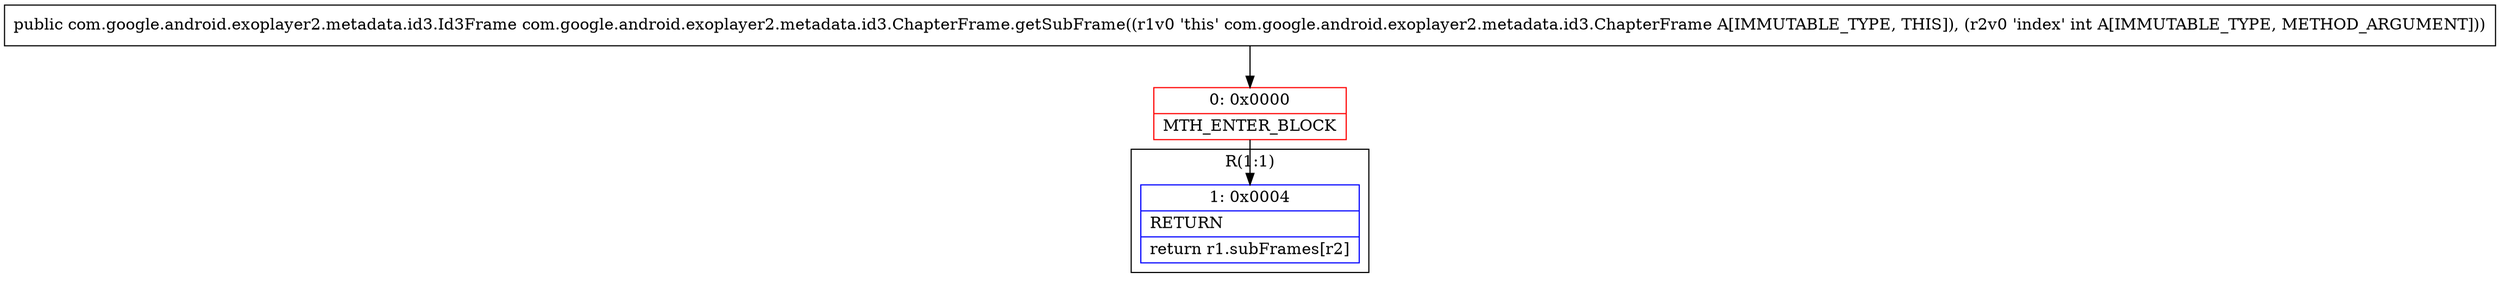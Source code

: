 digraph "CFG forcom.google.android.exoplayer2.metadata.id3.ChapterFrame.getSubFrame(I)Lcom\/google\/android\/exoplayer2\/metadata\/id3\/Id3Frame;" {
subgraph cluster_Region_624654193 {
label = "R(1:1)";
node [shape=record,color=blue];
Node_1 [shape=record,label="{1\:\ 0x0004|RETURN\l|return r1.subFrames[r2]\l}"];
}
Node_0 [shape=record,color=red,label="{0\:\ 0x0000|MTH_ENTER_BLOCK\l}"];
MethodNode[shape=record,label="{public com.google.android.exoplayer2.metadata.id3.Id3Frame com.google.android.exoplayer2.metadata.id3.ChapterFrame.getSubFrame((r1v0 'this' com.google.android.exoplayer2.metadata.id3.ChapterFrame A[IMMUTABLE_TYPE, THIS]), (r2v0 'index' int A[IMMUTABLE_TYPE, METHOD_ARGUMENT])) }"];
MethodNode -> Node_0;
Node_0 -> Node_1;
}

